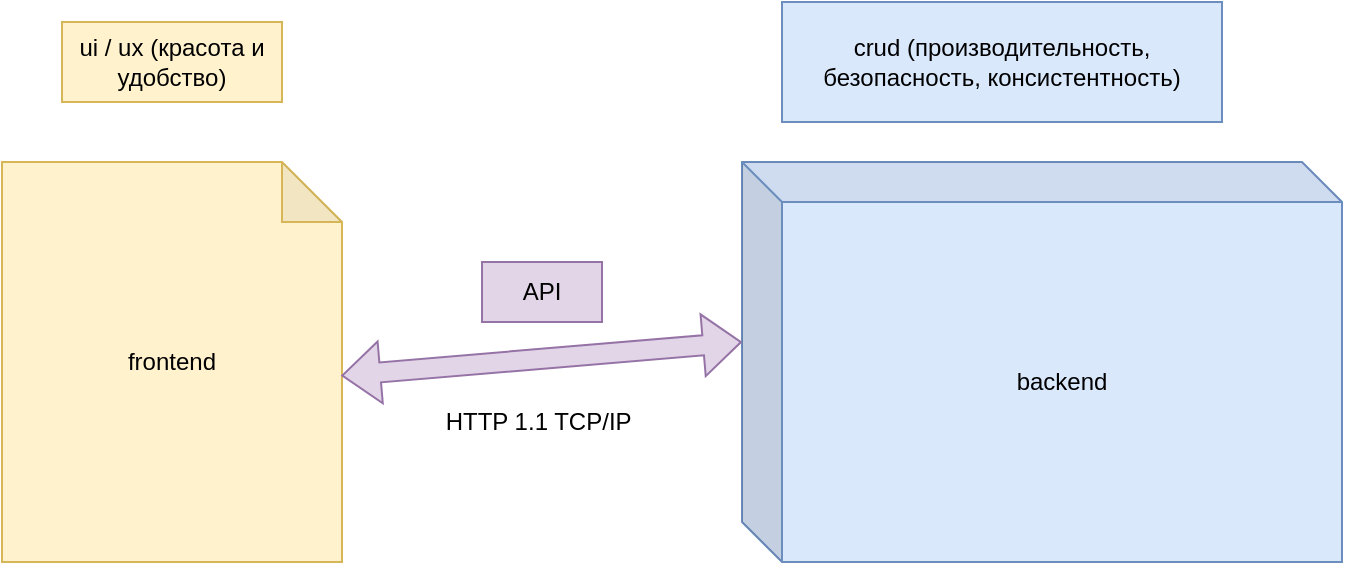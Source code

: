 <mxfile version="23.1.2" type="device">
  <diagram name="Page-1" id="hFwhQk6YxRnWlAJZISRS">
    <mxGraphModel dx="735" dy="403" grid="1" gridSize="10" guides="1" tooltips="1" connect="1" arrows="1" fold="1" page="1" pageScale="1" pageWidth="850" pageHeight="1100" math="0" shadow="0">
      <root>
        <mxCell id="0" />
        <mxCell id="1" parent="0" />
        <mxCell id="JpbQ0CbqDjbwNVCKvpY6-1" value="frontend" style="shape=note;whiteSpace=wrap;html=1;backgroundOutline=1;darkOpacity=0.05;fillColor=#fff2cc;strokeColor=#d6b656;" vertex="1" parent="1">
          <mxGeometry x="70" y="200" width="170" height="200" as="geometry" />
        </mxCell>
        <mxCell id="JpbQ0CbqDjbwNVCKvpY6-3" value="backend" style="shape=cube;whiteSpace=wrap;html=1;boundedLbl=1;backgroundOutline=1;darkOpacity=0.05;darkOpacity2=0.1;fillColor=#dae8fc;strokeColor=#6c8ebf;" vertex="1" parent="1">
          <mxGeometry x="440" y="200" width="300" height="200" as="geometry" />
        </mxCell>
        <mxCell id="JpbQ0CbqDjbwNVCKvpY6-4" value="" style="shape=flexArrow;endArrow=classic;startArrow=classic;html=1;rounded=0;exitX=0.998;exitY=0.534;exitDx=0;exitDy=0;exitPerimeter=0;entryX=0;entryY=0;entryDx=0;entryDy=90;entryPerimeter=0;fillColor=#e1d5e7;strokeColor=#9673a6;" edge="1" parent="1" source="JpbQ0CbqDjbwNVCKvpY6-1" target="JpbQ0CbqDjbwNVCKvpY6-3">
          <mxGeometry width="100" height="100" relative="1" as="geometry">
            <mxPoint x="280" y="360" as="sourcePoint" />
            <mxPoint x="380" y="260" as="targetPoint" />
          </mxGeometry>
        </mxCell>
        <mxCell id="JpbQ0CbqDjbwNVCKvpY6-5" value="ui / ux (красота и удобство)" style="text;html=1;strokeColor=#d6b656;fillColor=#fff2cc;align=center;verticalAlign=middle;whiteSpace=wrap;rounded=0;" vertex="1" parent="1">
          <mxGeometry x="100" y="130" width="110" height="40" as="geometry" />
        </mxCell>
        <mxCell id="JpbQ0CbqDjbwNVCKvpY6-6" value="crud (производительность, безопасность, консистентность)" style="text;html=1;strokeColor=#6c8ebf;fillColor=#dae8fc;align=center;verticalAlign=middle;whiteSpace=wrap;rounded=0;" vertex="1" parent="1">
          <mxGeometry x="460" y="120" width="220" height="60" as="geometry" />
        </mxCell>
        <mxCell id="JpbQ0CbqDjbwNVCKvpY6-7" value="API" style="text;html=1;strokeColor=#9673a6;fillColor=#e1d5e7;align=center;verticalAlign=middle;whiteSpace=wrap;rounded=0;" vertex="1" parent="1">
          <mxGeometry x="310" y="250" width="60" height="30" as="geometry" />
        </mxCell>
        <mxCell id="JpbQ0CbqDjbwNVCKvpY6-8" value="HTTP 1.1 TCP/IP&amp;nbsp;" style="text;html=1;strokeColor=none;fillColor=none;align=center;verticalAlign=middle;whiteSpace=wrap;rounded=0;" vertex="1" parent="1">
          <mxGeometry x="285" y="320" width="110" height="20" as="geometry" />
        </mxCell>
      </root>
    </mxGraphModel>
  </diagram>
</mxfile>

